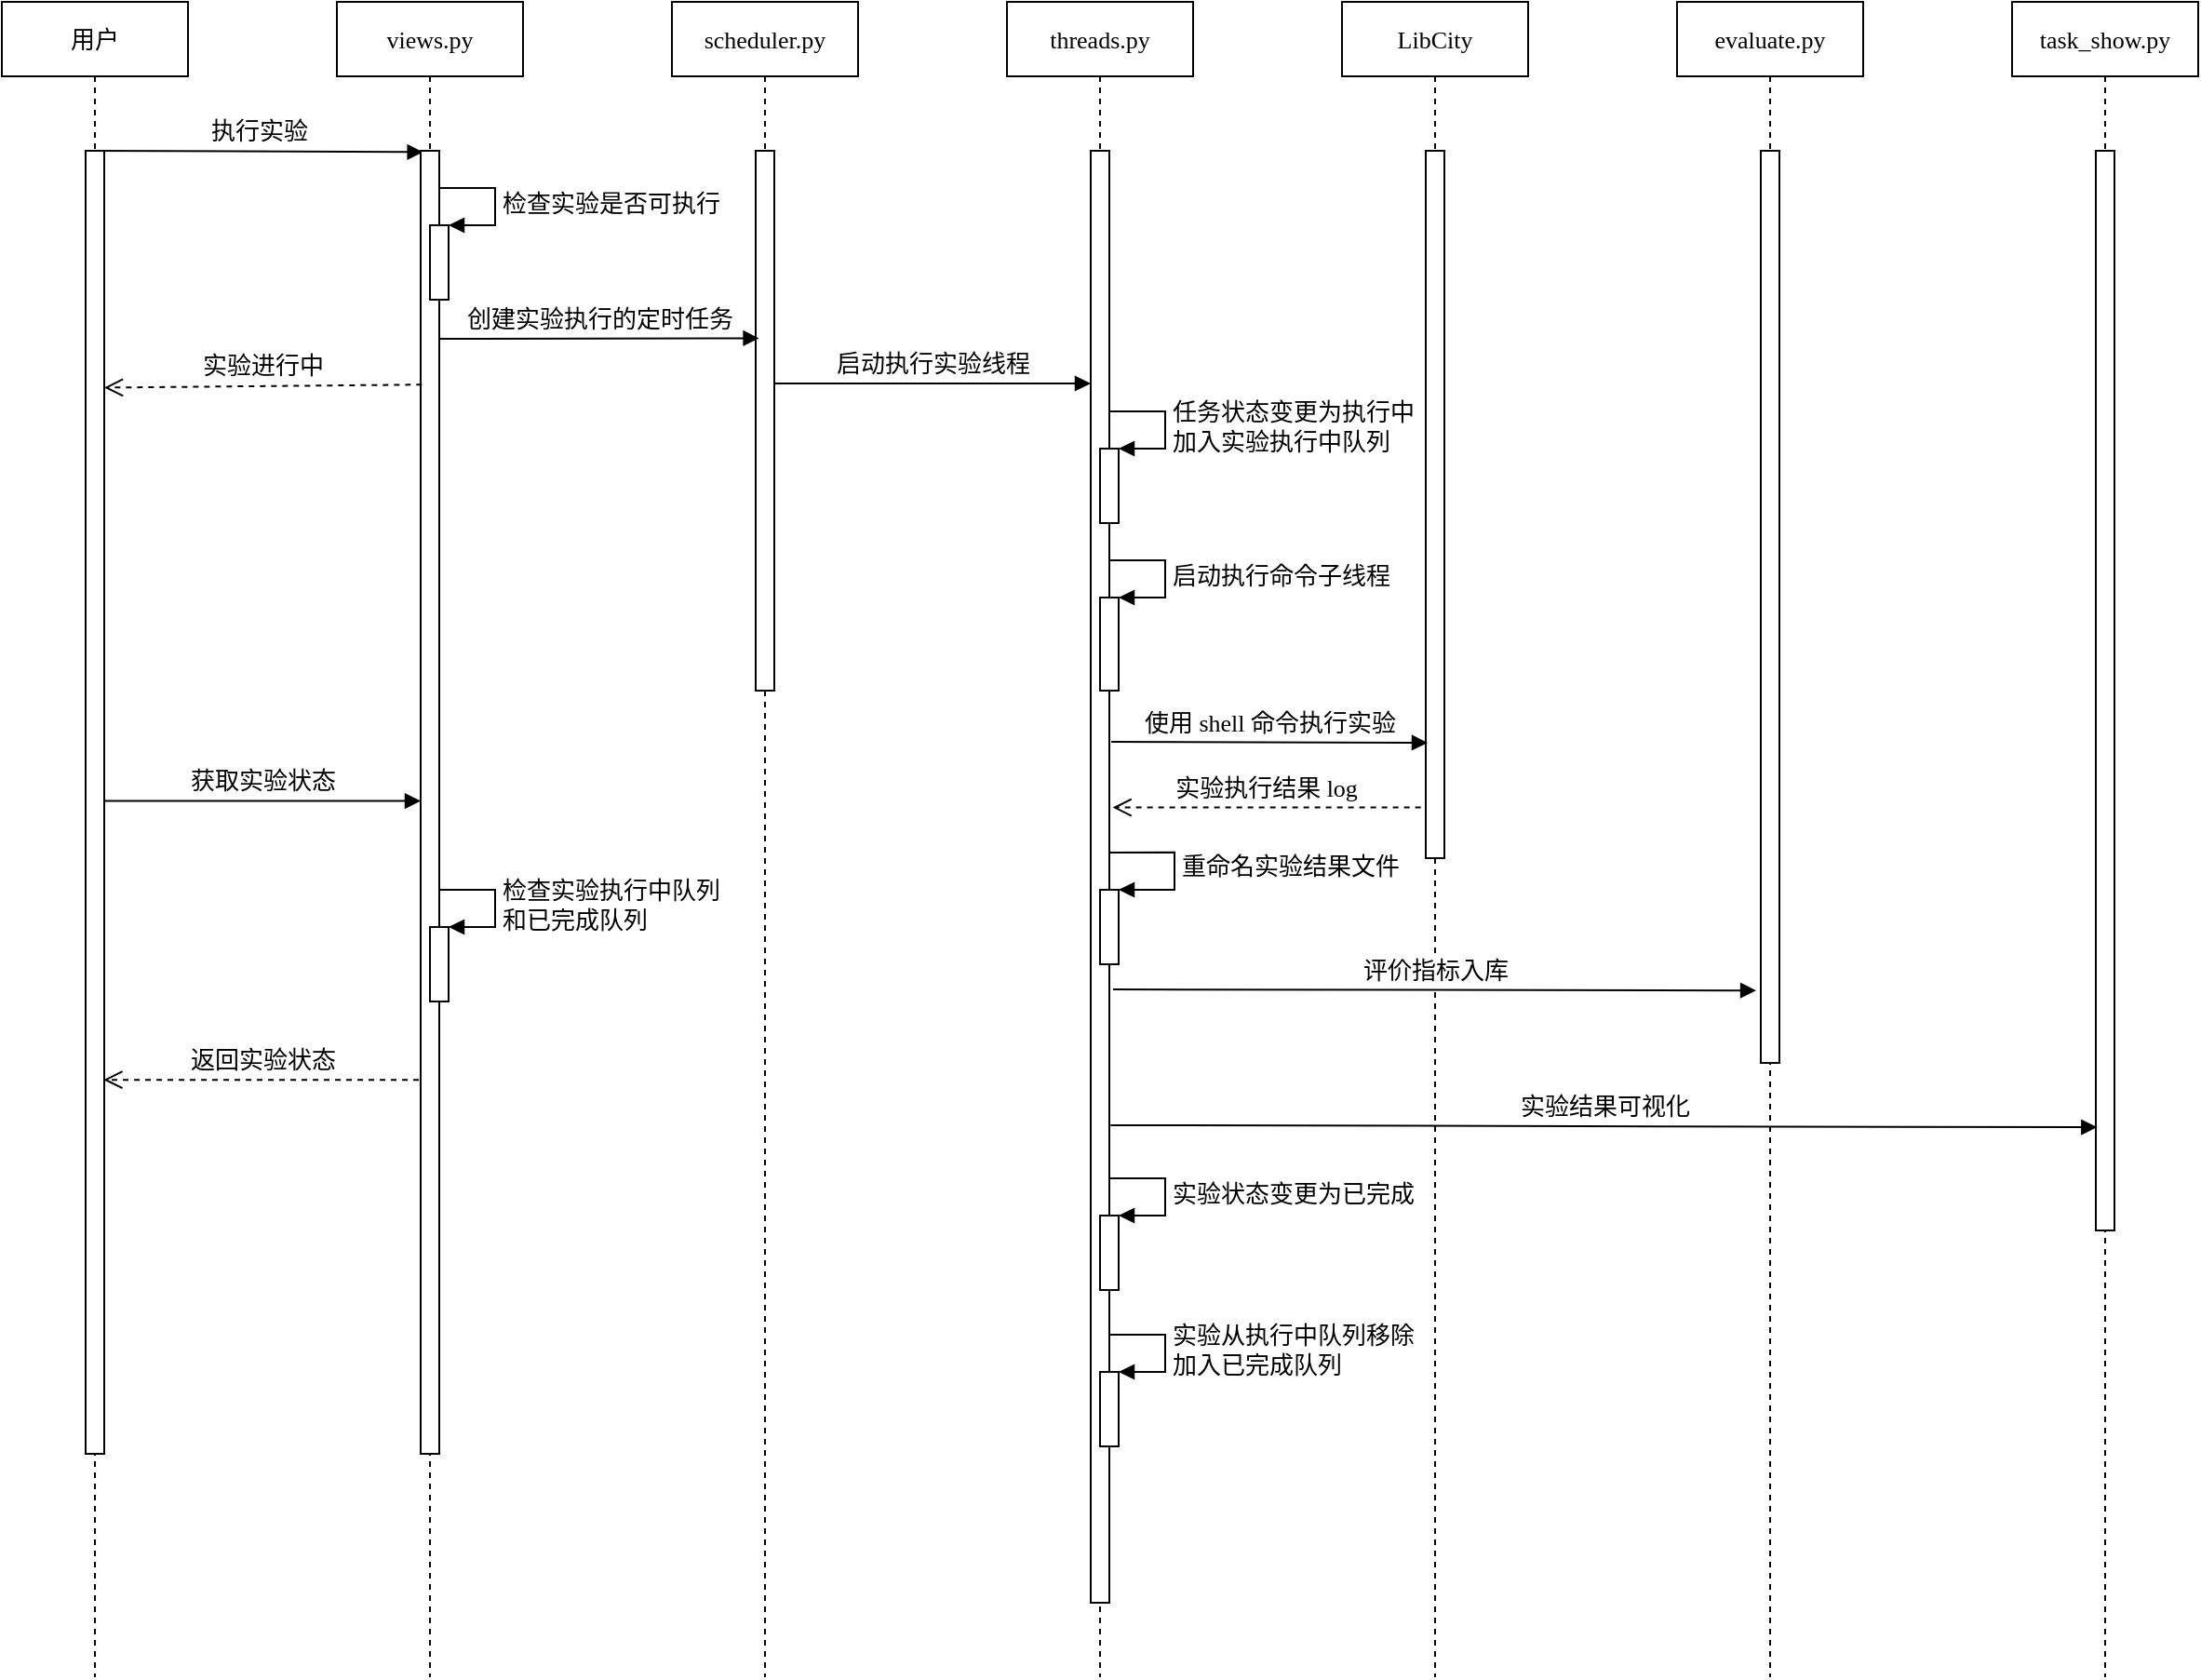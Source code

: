 <mxfile version="18.1.2" type="github">
  <diagram id="PCfnDLZK6HnBV_jckZQh" name="第 1 页">
    <mxGraphModel dx="1473" dy="827" grid="1" gridSize="10" guides="1" tooltips="1" connect="1" arrows="1" fold="1" page="1" pageScale="1" pageWidth="1654" pageHeight="2336" math="0" shadow="0">
      <root>
        <mxCell id="0" />
        <mxCell id="1" parent="0" />
        <mxCell id="72RtoMBZ0ZQ-LGSJFhhX-1" value="用户" style="shape=umlLifeline;perimeter=lifelinePerimeter;whiteSpace=wrap;html=1;container=1;collapsible=0;recursiveResize=0;outlineConnect=0;fontFamily=Comic Sans MS;fontSize=13;" vertex="1" parent="1">
          <mxGeometry x="100" y="100" width="100" height="900" as="geometry" />
        </mxCell>
        <mxCell id="72RtoMBZ0ZQ-LGSJFhhX-2" value="" style="html=1;points=[];perimeter=orthogonalPerimeter;fontFamily=Comic Sans MS;fontSize=13;" vertex="1" parent="72RtoMBZ0ZQ-LGSJFhhX-1">
          <mxGeometry x="45" y="80" width="10" height="700" as="geometry" />
        </mxCell>
        <mxCell id="72RtoMBZ0ZQ-LGSJFhhX-6" value="执行实验" style="html=1;verticalAlign=bottom;endArrow=block;rounded=0;fontFamily=Comic Sans MS;entryX=0.133;entryY=0.001;entryDx=0;entryDy=0;entryPerimeter=0;fontSize=13;" edge="1" parent="72RtoMBZ0ZQ-LGSJFhhX-1" target="72RtoMBZ0ZQ-LGSJFhhX-4">
          <mxGeometry width="80" relative="1" as="geometry">
            <mxPoint x="50" y="80" as="sourcePoint" />
            <mxPoint x="220" y="80" as="targetPoint" />
          </mxGeometry>
        </mxCell>
        <mxCell id="72RtoMBZ0ZQ-LGSJFhhX-3" value="views.py" style="shape=umlLifeline;perimeter=lifelinePerimeter;whiteSpace=wrap;html=1;container=1;collapsible=0;recursiveResize=0;outlineConnect=0;fontFamily=Comic Sans MS;fontSize=13;" vertex="1" parent="1">
          <mxGeometry x="280" y="100" width="100" height="900" as="geometry" />
        </mxCell>
        <mxCell id="72RtoMBZ0ZQ-LGSJFhhX-4" value="" style="html=1;points=[];perimeter=orthogonalPerimeter;fontFamily=Comic Sans MS;fontSize=13;" vertex="1" parent="72RtoMBZ0ZQ-LGSJFhhX-3">
          <mxGeometry x="45" y="80" width="10" height="700" as="geometry" />
        </mxCell>
        <mxCell id="72RtoMBZ0ZQ-LGSJFhhX-24" value="" style="html=1;points=[];perimeter=orthogonalPerimeter;fontFamily=Comic Sans MS;fontSize=13;" vertex="1" parent="72RtoMBZ0ZQ-LGSJFhhX-3">
          <mxGeometry x="50" y="120" width="10" height="40" as="geometry" />
        </mxCell>
        <mxCell id="72RtoMBZ0ZQ-LGSJFhhX-25" value="检查实验是否可执行" style="edgeStyle=orthogonalEdgeStyle;html=1;align=left;spacingLeft=2;endArrow=block;rounded=0;entryX=1;entryY=0;fontFamily=Comic Sans MS;fontSize=13;" edge="1" target="72RtoMBZ0ZQ-LGSJFhhX-24" parent="72RtoMBZ0ZQ-LGSJFhhX-3">
          <mxGeometry relative="1" as="geometry">
            <mxPoint x="55" y="100" as="sourcePoint" />
            <Array as="points">
              <mxPoint x="85" y="100" />
            </Array>
          </mxGeometry>
        </mxCell>
        <mxCell id="72RtoMBZ0ZQ-LGSJFhhX-70" value="" style="html=1;points=[];perimeter=orthogonalPerimeter;fontFamily=Comic Sans MS;fontSize=13;" vertex="1" parent="72RtoMBZ0ZQ-LGSJFhhX-3">
          <mxGeometry x="50" y="497" width="10" height="40" as="geometry" />
        </mxCell>
        <mxCell id="72RtoMBZ0ZQ-LGSJFhhX-71" value="检查实验执行中队列&lt;br style=&quot;font-size: 13px;&quot;&gt;和已完成队列" style="edgeStyle=orthogonalEdgeStyle;html=1;align=left;spacingLeft=2;endArrow=block;rounded=0;entryX=1;entryY=0;fontFamily=Comic Sans MS;fontSize=13;" edge="1" target="72RtoMBZ0ZQ-LGSJFhhX-70" parent="72RtoMBZ0ZQ-LGSJFhhX-3">
          <mxGeometry relative="1" as="geometry">
            <mxPoint x="55" y="477" as="sourcePoint" />
            <Array as="points">
              <mxPoint x="85" y="477" />
            </Array>
          </mxGeometry>
        </mxCell>
        <mxCell id="72RtoMBZ0ZQ-LGSJFhhX-9" value="scheduler.py" style="shape=umlLifeline;perimeter=lifelinePerimeter;whiteSpace=wrap;html=1;container=1;collapsible=0;recursiveResize=0;outlineConnect=0;fontFamily=Comic Sans MS;fontSize=13;" vertex="1" parent="1">
          <mxGeometry x="460" y="100" width="100" height="900" as="geometry" />
        </mxCell>
        <mxCell id="72RtoMBZ0ZQ-LGSJFhhX-10" value="" style="html=1;points=[];perimeter=orthogonalPerimeter;fontFamily=Comic Sans MS;fontSize=13;" vertex="1" parent="72RtoMBZ0ZQ-LGSJFhhX-9">
          <mxGeometry x="45" y="80" width="10" height="290" as="geometry" />
        </mxCell>
        <mxCell id="72RtoMBZ0ZQ-LGSJFhhX-20" value="启动执行实验线程" style="html=1;verticalAlign=bottom;endArrow=block;rounded=0;fontFamily=Comic Sans MS;fontSize=13;" edge="1" parent="72RtoMBZ0ZQ-LGSJFhhX-9">
          <mxGeometry width="80" relative="1" as="geometry">
            <mxPoint x="55" y="205" as="sourcePoint" />
            <mxPoint x="225" y="205" as="targetPoint" />
          </mxGeometry>
        </mxCell>
        <mxCell id="72RtoMBZ0ZQ-LGSJFhhX-12" value="threads.py" style="shape=umlLifeline;perimeter=lifelinePerimeter;whiteSpace=wrap;html=1;container=1;collapsible=0;recursiveResize=0;outlineConnect=0;fontFamily=Comic Sans MS;fontSize=13;" vertex="1" parent="1">
          <mxGeometry x="640" y="100" width="100" height="900" as="geometry" />
        </mxCell>
        <mxCell id="72RtoMBZ0ZQ-LGSJFhhX-13" value="" style="html=1;points=[];perimeter=orthogonalPerimeter;fontFamily=Comic Sans MS;fontSize=13;" vertex="1" parent="72RtoMBZ0ZQ-LGSJFhhX-12">
          <mxGeometry x="45" y="80" width="10" height="780" as="geometry" />
        </mxCell>
        <mxCell id="72RtoMBZ0ZQ-LGSJFhhX-29" value="" style="html=1;points=[];perimeter=orthogonalPerimeter;fontFamily=Comic Sans MS;fontSize=13;" vertex="1" parent="72RtoMBZ0ZQ-LGSJFhhX-12">
          <mxGeometry x="50" y="240" width="10" height="40" as="geometry" />
        </mxCell>
        <mxCell id="72RtoMBZ0ZQ-LGSJFhhX-30" value="任务状态变更为执行中&lt;br style=&quot;font-size: 13px;&quot;&gt;加入实验执行中队列" style="edgeStyle=orthogonalEdgeStyle;html=1;align=left;spacingLeft=2;endArrow=block;rounded=0;entryX=1;entryY=0;fontFamily=Comic Sans MS;fontSize=13;" edge="1" target="72RtoMBZ0ZQ-LGSJFhhX-29" parent="72RtoMBZ0ZQ-LGSJFhhX-12">
          <mxGeometry relative="1" as="geometry">
            <mxPoint x="55" y="220" as="sourcePoint" />
            <Array as="points">
              <mxPoint x="85" y="220" />
            </Array>
          </mxGeometry>
        </mxCell>
        <mxCell id="72RtoMBZ0ZQ-LGSJFhhX-31" value="" style="html=1;points=[];perimeter=orthogonalPerimeter;fontFamily=Comic Sans MS;fontSize=13;" vertex="1" parent="72RtoMBZ0ZQ-LGSJFhhX-12">
          <mxGeometry x="50" y="320" width="10" height="50" as="geometry" />
        </mxCell>
        <mxCell id="72RtoMBZ0ZQ-LGSJFhhX-32" value="启动执行命令子线程" style="edgeStyle=orthogonalEdgeStyle;html=1;align=left;spacingLeft=2;endArrow=block;rounded=0;entryX=1;entryY=0;fontFamily=Comic Sans MS;fontSize=13;" edge="1" target="72RtoMBZ0ZQ-LGSJFhhX-31" parent="72RtoMBZ0ZQ-LGSJFhhX-12">
          <mxGeometry relative="1" as="geometry">
            <mxPoint x="55" y="300" as="sourcePoint" />
            <Array as="points">
              <mxPoint x="85" y="300" />
            </Array>
          </mxGeometry>
        </mxCell>
        <mxCell id="72RtoMBZ0ZQ-LGSJFhhX-39" value="" style="html=1;points=[];perimeter=orthogonalPerimeter;fontFamily=Comic Sans MS;fontSize=13;" vertex="1" parent="72RtoMBZ0ZQ-LGSJFhhX-12">
          <mxGeometry x="50" y="477" width="10" height="40" as="geometry" />
        </mxCell>
        <mxCell id="72RtoMBZ0ZQ-LGSJFhhX-40" value="重命名实验结果文件" style="edgeStyle=orthogonalEdgeStyle;html=1;align=left;spacingLeft=2;endArrow=block;rounded=0;entryX=1;entryY=0;fontFamily=Comic Sans MS;exitX=0.952;exitY=0.611;exitDx=0;exitDy=0;exitPerimeter=0;fontSize=13;" edge="1" target="72RtoMBZ0ZQ-LGSJFhhX-39" parent="72RtoMBZ0ZQ-LGSJFhhX-12">
          <mxGeometry relative="1" as="geometry">
            <mxPoint x="54.52" y="456.94" as="sourcePoint" />
            <Array as="points">
              <mxPoint x="90" y="457" />
              <mxPoint x="90" y="477" />
            </Array>
          </mxGeometry>
        </mxCell>
        <mxCell id="72RtoMBZ0ZQ-LGSJFhhX-63" value="" style="html=1;points=[];perimeter=orthogonalPerimeter;fontFamily=Comic Sans MS;fontSize=13;" vertex="1" parent="72RtoMBZ0ZQ-LGSJFhhX-12">
          <mxGeometry x="50" y="652" width="10" height="40" as="geometry" />
        </mxCell>
        <mxCell id="72RtoMBZ0ZQ-LGSJFhhX-64" value="实验状态变更为已完成&lt;br style=&quot;font-size: 13px;&quot;&gt;" style="edgeStyle=orthogonalEdgeStyle;html=1;align=left;spacingLeft=2;endArrow=block;rounded=0;entryX=1;entryY=0;fontFamily=Comic Sans MS;fontSize=13;" edge="1" target="72RtoMBZ0ZQ-LGSJFhhX-63" parent="72RtoMBZ0ZQ-LGSJFhhX-12">
          <mxGeometry relative="1" as="geometry">
            <mxPoint x="55" y="632" as="sourcePoint" />
            <Array as="points">
              <mxPoint x="85" y="632" />
            </Array>
          </mxGeometry>
        </mxCell>
        <mxCell id="72RtoMBZ0ZQ-LGSJFhhX-67" value="" style="html=1;points=[];perimeter=orthogonalPerimeter;fontFamily=Comic Sans MS;fontSize=13;" vertex="1" parent="72RtoMBZ0ZQ-LGSJFhhX-12">
          <mxGeometry x="50" y="736" width="10" height="40" as="geometry" />
        </mxCell>
        <mxCell id="72RtoMBZ0ZQ-LGSJFhhX-68" value="实验从执行中队列移除&lt;br style=&quot;font-size: 13px;&quot;&gt;加入已完成队列" style="edgeStyle=orthogonalEdgeStyle;html=1;align=left;spacingLeft=2;endArrow=block;rounded=0;entryX=1;entryY=0;fontFamily=Comic Sans MS;fontSize=13;" edge="1" target="72RtoMBZ0ZQ-LGSJFhhX-67" parent="72RtoMBZ0ZQ-LGSJFhhX-12">
          <mxGeometry relative="1" as="geometry">
            <mxPoint x="55" y="716" as="sourcePoint" />
            <Array as="points">
              <mxPoint x="85" y="716" />
            </Array>
          </mxGeometry>
        </mxCell>
        <mxCell id="72RtoMBZ0ZQ-LGSJFhhX-15" value="LibCity" style="shape=umlLifeline;perimeter=lifelinePerimeter;whiteSpace=wrap;html=1;container=1;collapsible=0;recursiveResize=0;outlineConnect=0;fontFamily=Comic Sans MS;fontSize=13;" vertex="1" parent="1">
          <mxGeometry x="820" y="100" width="100" height="900" as="geometry" />
        </mxCell>
        <mxCell id="72RtoMBZ0ZQ-LGSJFhhX-16" value="" style="html=1;points=[];perimeter=orthogonalPerimeter;fontFamily=Comic Sans MS;fontSize=13;" vertex="1" parent="72RtoMBZ0ZQ-LGSJFhhX-15">
          <mxGeometry x="45" y="80" width="10" height="380" as="geometry" />
        </mxCell>
        <mxCell id="72RtoMBZ0ZQ-LGSJFhhX-18" value="创建实验执行的定时任务" style="html=1;verticalAlign=bottom;endArrow=block;rounded=0;entryX=0.18;entryY=0.31;entryDx=0;entryDy=0;entryPerimeter=0;fontFamily=Comic Sans MS;fontSize=13;" edge="1" parent="1">
          <mxGeometry width="80" relative="1" as="geometry">
            <mxPoint x="335" y="281" as="sourcePoint" />
            <mxPoint x="506.8" y="280.7" as="targetPoint" />
          </mxGeometry>
        </mxCell>
        <mxCell id="72RtoMBZ0ZQ-LGSJFhhX-21" value="使用 shell 命令执行实验" style="html=1;verticalAlign=bottom;endArrow=block;rounded=0;fontFamily=Comic Sans MS;exitX=1.105;exitY=0.638;exitDx=0;exitDy=0;exitPerimeter=0;fontSize=13;" edge="1" parent="1">
          <mxGeometry width="80" relative="1" as="geometry">
            <mxPoint x="696.05" y="497.52" as="sourcePoint" />
            <mxPoint x="866" y="498" as="targetPoint" />
          </mxGeometry>
        </mxCell>
        <mxCell id="72RtoMBZ0ZQ-LGSJFhhX-26" value="实验执行结果 log" style="html=1;verticalAlign=bottom;endArrow=open;dashed=1;endSize=8;rounded=0;fontFamily=Comic Sans MS;exitX=-0.267;exitY=0.64;exitDx=0;exitDy=0;exitPerimeter=0;entryX=1.181;entryY=0.72;entryDx=0;entryDy=0;entryPerimeter=0;fontSize=13;" edge="1" parent="1">
          <mxGeometry relative="1" as="geometry">
            <mxPoint x="862.33" y="532.8" as="sourcePoint" />
            <mxPoint x="696.81" y="532.8" as="targetPoint" />
          </mxGeometry>
        </mxCell>
        <mxCell id="72RtoMBZ0ZQ-LGSJFhhX-47" value="实验进行中" style="html=1;verticalAlign=bottom;endArrow=open;dashed=1;endSize=8;rounded=0;fontFamily=Comic Sans MS;entryX=1;entryY=0.256;entryDx=0;entryDy=0;entryPerimeter=0;exitX=0.067;exitY=0.253;exitDx=0;exitDy=0;exitPerimeter=0;fontSize=13;" edge="1" parent="1">
          <mxGeometry relative="1" as="geometry">
            <mxPoint x="325.67" y="305.62" as="sourcePoint" />
            <mxPoint x="155" y="307.24" as="targetPoint" />
            <Array as="points" />
          </mxGeometry>
        </mxCell>
        <mxCell id="72RtoMBZ0ZQ-LGSJFhhX-52" value="evaluate.py" style="shape=umlLifeline;perimeter=lifelinePerimeter;whiteSpace=wrap;html=1;container=1;collapsible=0;recursiveResize=0;outlineConnect=0;fontFamily=Comic Sans MS;fontSize=13;" vertex="1" parent="1">
          <mxGeometry x="1000" y="100" width="100" height="900" as="geometry" />
        </mxCell>
        <mxCell id="72RtoMBZ0ZQ-LGSJFhhX-53" value="" style="html=1;points=[];perimeter=orthogonalPerimeter;fontFamily=Comic Sans MS;fontSize=13;" vertex="1" parent="72RtoMBZ0ZQ-LGSJFhhX-52">
          <mxGeometry x="45" y="80" width="10" height="490" as="geometry" />
        </mxCell>
        <mxCell id="72RtoMBZ0ZQ-LGSJFhhX-55" value="评价指标入库" style="html=1;verticalAlign=bottom;endArrow=block;rounded=0;fontFamily=Comic Sans MS;exitX=1.2;exitY=0.851;exitDx=0;exitDy=0;exitPerimeter=0;entryX=-0.246;entryY=0.852;entryDx=0;entryDy=0;entryPerimeter=0;fontSize=13;" edge="1" parent="1">
          <mxGeometry width="80" relative="1" as="geometry">
            <mxPoint x="697" y="630.54" as="sourcePoint" />
            <mxPoint x="1042.54" y="631.08" as="targetPoint" />
          </mxGeometry>
        </mxCell>
        <mxCell id="72RtoMBZ0ZQ-LGSJFhhX-56" value="task_show.py" style="shape=umlLifeline;perimeter=lifelinePerimeter;whiteSpace=wrap;html=1;container=1;collapsible=0;recursiveResize=0;outlineConnect=0;fontFamily=Comic Sans MS;fontSize=13;" vertex="1" parent="1">
          <mxGeometry x="1180" y="100" width="100" height="900" as="geometry" />
        </mxCell>
        <mxCell id="72RtoMBZ0ZQ-LGSJFhhX-57" value="" style="html=1;points=[];perimeter=orthogonalPerimeter;fontFamily=Comic Sans MS;fontSize=13;" vertex="1" parent="72RtoMBZ0ZQ-LGSJFhhX-56">
          <mxGeometry x="45" y="80" width="10" height="580" as="geometry" />
        </mxCell>
        <mxCell id="72RtoMBZ0ZQ-LGSJFhhX-60" value="实验结果可视化" style="html=1;verticalAlign=bottom;endArrow=block;rounded=0;fontFamily=Comic Sans MS;entryX=0.067;entryY=0.932;entryDx=0;entryDy=0;entryPerimeter=0;exitX=1.067;exitY=0.729;exitDx=0;exitDy=0;exitPerimeter=0;fontSize=13;" edge="1" parent="1">
          <mxGeometry width="80" relative="1" as="geometry">
            <mxPoint x="695.67" y="703.46" as="sourcePoint" />
            <mxPoint x="1225.67" y="704.56" as="targetPoint" />
          </mxGeometry>
        </mxCell>
        <mxCell id="72RtoMBZ0ZQ-LGSJFhhX-69" value="获取实验状态" style="html=1;verticalAlign=bottom;endArrow=block;rounded=0;fontFamily=Comic Sans MS;entryX=0;entryY=0.499;entryDx=0;entryDy=0;entryPerimeter=0;fontSize=13;" edge="1" parent="1" source="72RtoMBZ0ZQ-LGSJFhhX-2" target="72RtoMBZ0ZQ-LGSJFhhX-4">
          <mxGeometry width="80" relative="1" as="geometry">
            <mxPoint x="160" y="700" as="sourcePoint" />
            <mxPoint x="320" y="530" as="targetPoint" />
          </mxGeometry>
        </mxCell>
        <mxCell id="72RtoMBZ0ZQ-LGSJFhhX-72" value="返回实验状态" style="html=1;verticalAlign=bottom;endArrow=open;dashed=1;endSize=8;rounded=0;fontFamily=Comic Sans MS;exitX=-0.097;exitY=0.713;exitDx=0;exitDy=0;exitPerimeter=0;entryX=0.966;entryY=0.713;entryDx=0;entryDy=0;entryPerimeter=0;fontSize=13;" edge="1" parent="1" source="72RtoMBZ0ZQ-LGSJFhhX-4" target="72RtoMBZ0ZQ-LGSJFhhX-2">
          <mxGeometry relative="1" as="geometry">
            <mxPoint x="320" y="680" as="sourcePoint" />
            <mxPoint x="160" y="679" as="targetPoint" />
          </mxGeometry>
        </mxCell>
      </root>
    </mxGraphModel>
  </diagram>
</mxfile>
